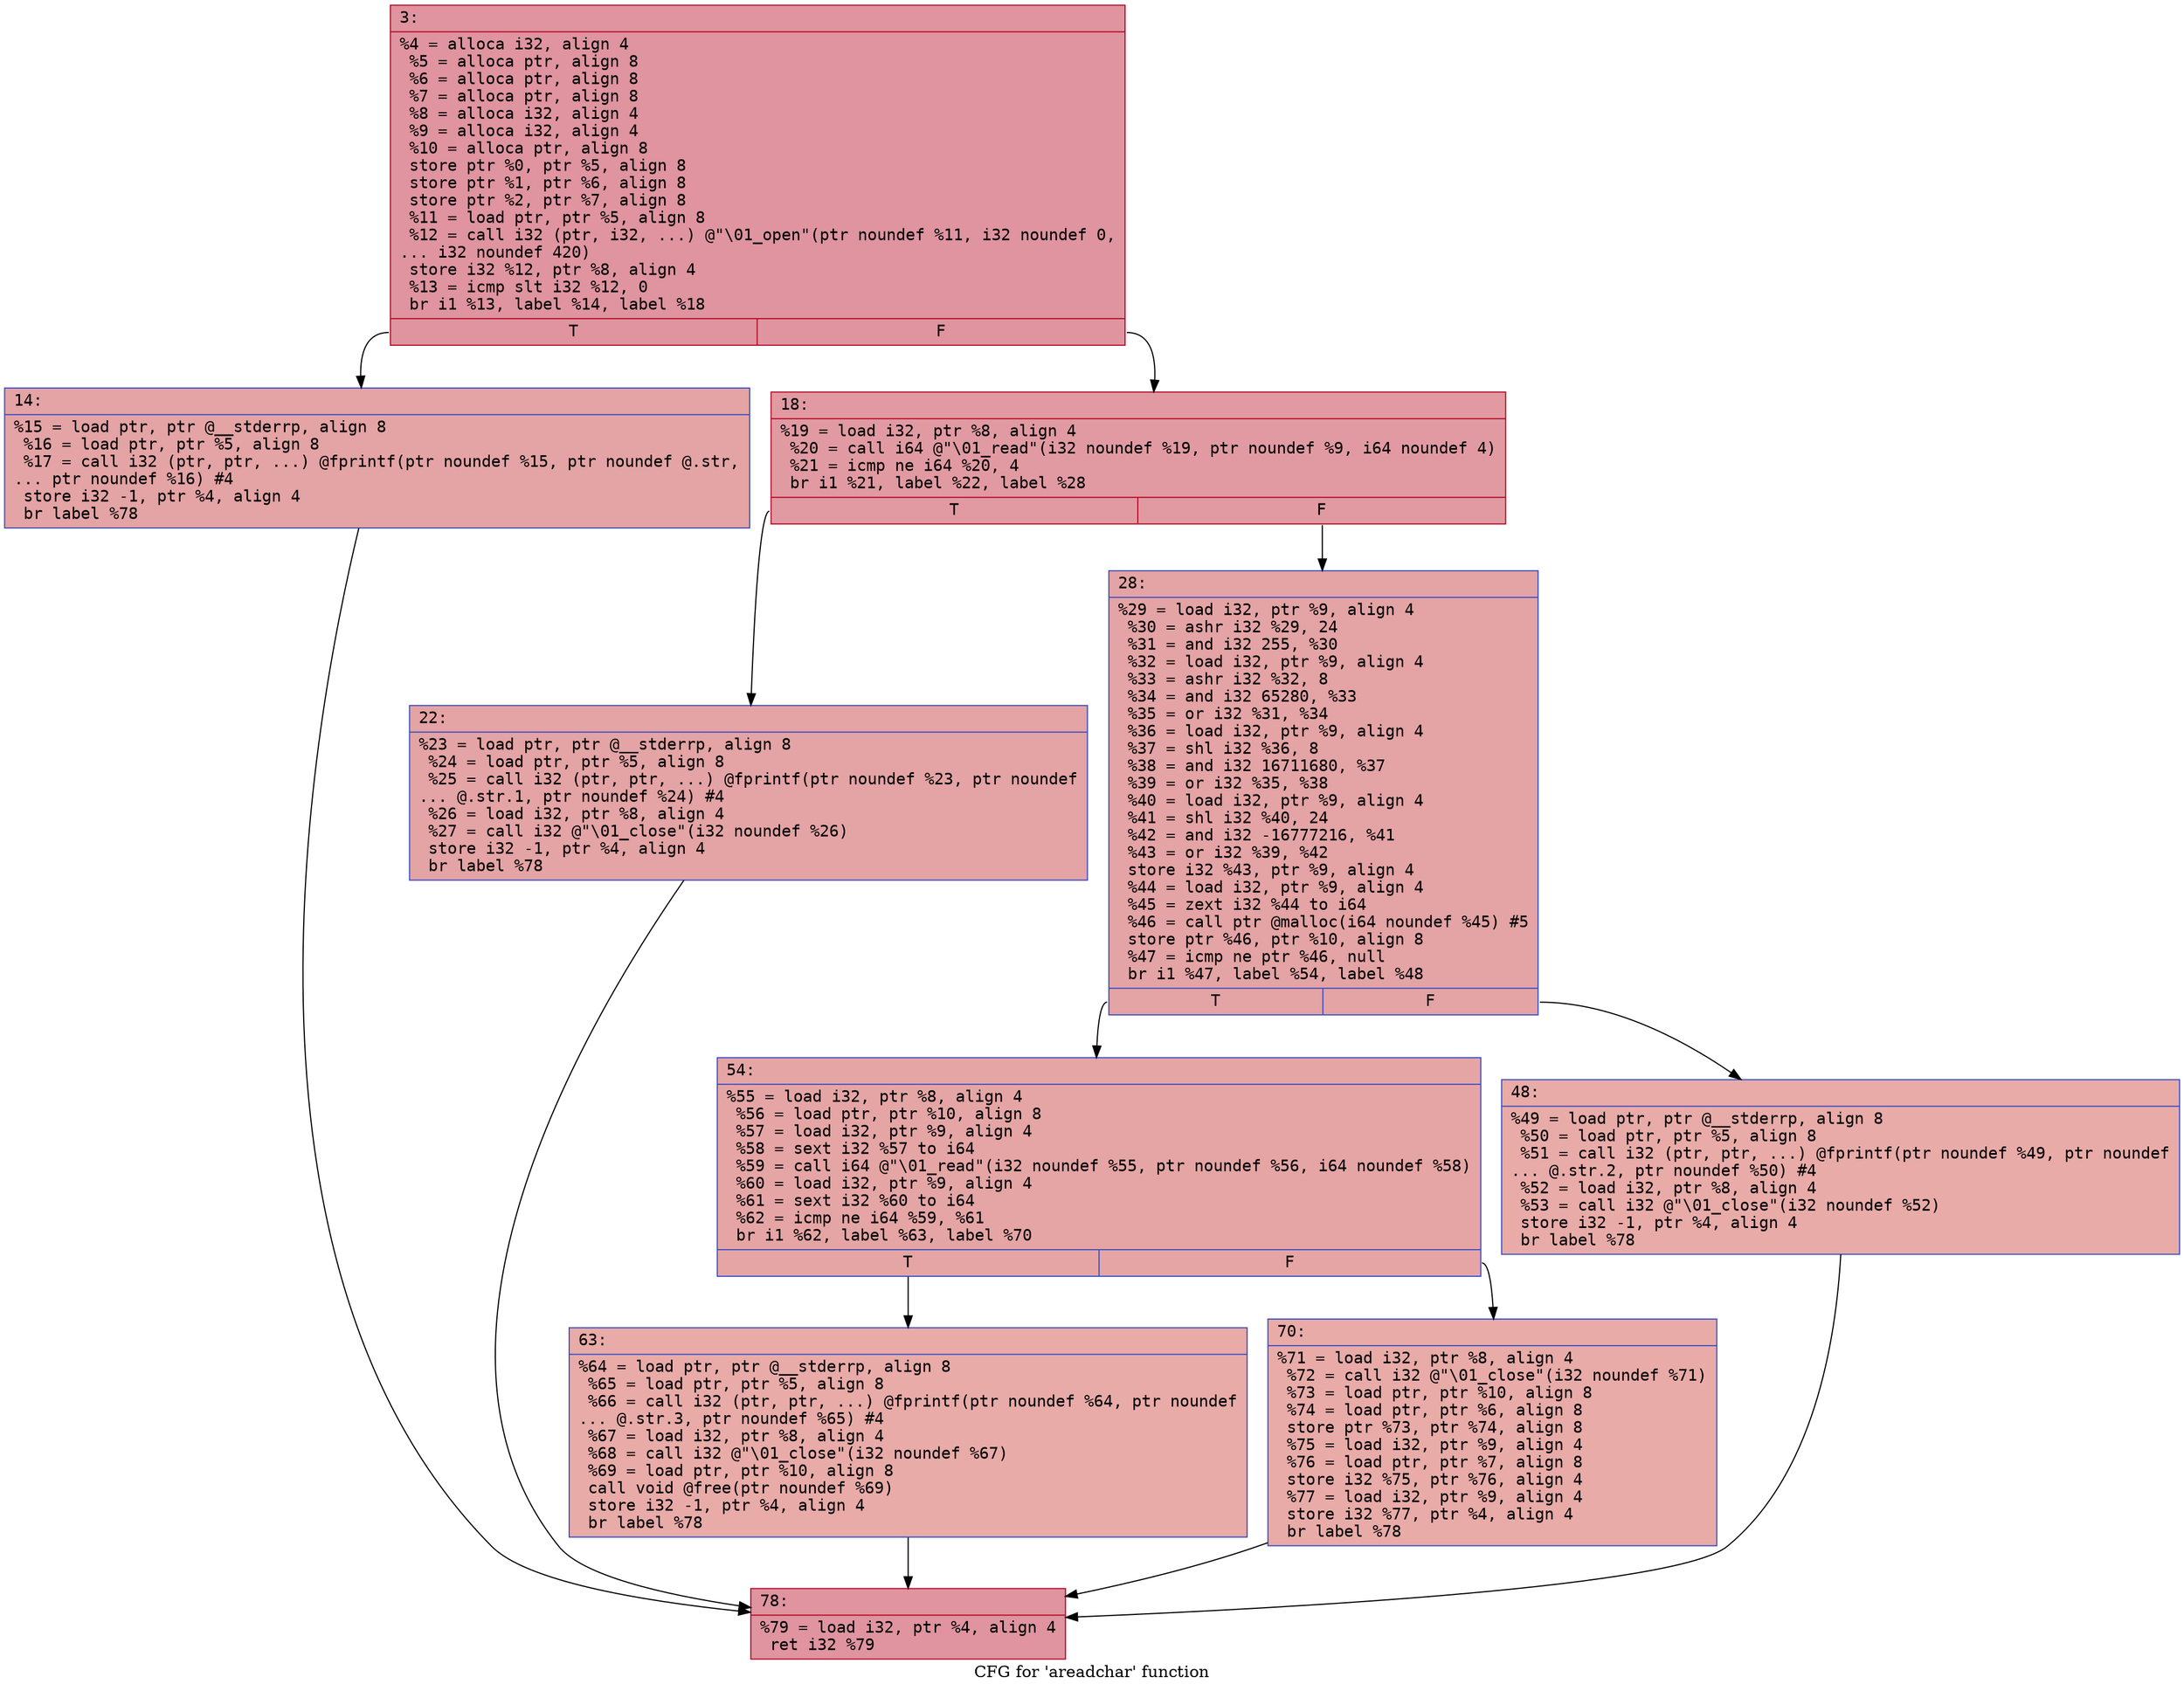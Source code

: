 digraph "CFG for 'areadchar' function" {
	label="CFG for 'areadchar' function";

	Node0x600003ad5f40 [shape=record,color="#b70d28ff", style=filled, fillcolor="#b70d2870" fontname="Courier",label="{3:\l|  %4 = alloca i32, align 4\l  %5 = alloca ptr, align 8\l  %6 = alloca ptr, align 8\l  %7 = alloca ptr, align 8\l  %8 = alloca i32, align 4\l  %9 = alloca i32, align 4\l  %10 = alloca ptr, align 8\l  store ptr %0, ptr %5, align 8\l  store ptr %1, ptr %6, align 8\l  store ptr %2, ptr %7, align 8\l  %11 = load ptr, ptr %5, align 8\l  %12 = call i32 (ptr, i32, ...) @\"\\01_open\"(ptr noundef %11, i32 noundef 0,\l... i32 noundef 420)\l  store i32 %12, ptr %8, align 4\l  %13 = icmp slt i32 %12, 0\l  br i1 %13, label %14, label %18\l|{<s0>T|<s1>F}}"];
	Node0x600003ad5f40:s0 -> Node0x600003ad5f90[tooltip="3 -> 14\nProbability 37.50%" ];
	Node0x600003ad5f40:s1 -> Node0x600003ad5fe0[tooltip="3 -> 18\nProbability 62.50%" ];
	Node0x600003ad5f90 [shape=record,color="#3d50c3ff", style=filled, fillcolor="#c32e3170" fontname="Courier",label="{14:\l|  %15 = load ptr, ptr @__stderrp, align 8\l  %16 = load ptr, ptr %5, align 8\l  %17 = call i32 (ptr, ptr, ...) @fprintf(ptr noundef %15, ptr noundef @.str,\l... ptr noundef %16) #4\l  store i32 -1, ptr %4, align 4\l  br label %78\l}"];
	Node0x600003ad5f90 -> Node0x600003ad6210[tooltip="14 -> 78\nProbability 100.00%" ];
	Node0x600003ad5fe0 [shape=record,color="#b70d28ff", style=filled, fillcolor="#bb1b2c70" fontname="Courier",label="{18:\l|  %19 = load i32, ptr %8, align 4\l  %20 = call i64 @\"\\01_read\"(i32 noundef %19, ptr noundef %9, i64 noundef 4)\l  %21 = icmp ne i64 %20, 4\l  br i1 %21, label %22, label %28\l|{<s0>T|<s1>F}}"];
	Node0x600003ad5fe0:s0 -> Node0x600003ad6030[tooltip="18 -> 22\nProbability 50.00%" ];
	Node0x600003ad5fe0:s1 -> Node0x600003ad6080[tooltip="18 -> 28\nProbability 50.00%" ];
	Node0x600003ad6030 [shape=record,color="#3d50c3ff", style=filled, fillcolor="#c32e3170" fontname="Courier",label="{22:\l|  %23 = load ptr, ptr @__stderrp, align 8\l  %24 = load ptr, ptr %5, align 8\l  %25 = call i32 (ptr, ptr, ...) @fprintf(ptr noundef %23, ptr noundef\l... @.str.1, ptr noundef %24) #4\l  %26 = load i32, ptr %8, align 4\l  %27 = call i32 @\"\\01_close\"(i32 noundef %26)\l  store i32 -1, ptr %4, align 4\l  br label %78\l}"];
	Node0x600003ad6030 -> Node0x600003ad6210[tooltip="22 -> 78\nProbability 100.00%" ];
	Node0x600003ad6080 [shape=record,color="#3d50c3ff", style=filled, fillcolor="#c32e3170" fontname="Courier",label="{28:\l|  %29 = load i32, ptr %9, align 4\l  %30 = ashr i32 %29, 24\l  %31 = and i32 255, %30\l  %32 = load i32, ptr %9, align 4\l  %33 = ashr i32 %32, 8\l  %34 = and i32 65280, %33\l  %35 = or i32 %31, %34\l  %36 = load i32, ptr %9, align 4\l  %37 = shl i32 %36, 8\l  %38 = and i32 16711680, %37\l  %39 = or i32 %35, %38\l  %40 = load i32, ptr %9, align 4\l  %41 = shl i32 %40, 24\l  %42 = and i32 -16777216, %41\l  %43 = or i32 %39, %42\l  store i32 %43, ptr %9, align 4\l  %44 = load i32, ptr %9, align 4\l  %45 = zext i32 %44 to i64\l  %46 = call ptr @malloc(i64 noundef %45) #5\l  store ptr %46, ptr %10, align 8\l  %47 = icmp ne ptr %46, null\l  br i1 %47, label %54, label %48\l|{<s0>T|<s1>F}}"];
	Node0x600003ad6080:s0 -> Node0x600003ad6120[tooltip="28 -> 54\nProbability 62.50%" ];
	Node0x600003ad6080:s1 -> Node0x600003ad60d0[tooltip="28 -> 48\nProbability 37.50%" ];
	Node0x600003ad60d0 [shape=record,color="#3d50c3ff", style=filled, fillcolor="#cc403a70" fontname="Courier",label="{48:\l|  %49 = load ptr, ptr @__stderrp, align 8\l  %50 = load ptr, ptr %5, align 8\l  %51 = call i32 (ptr, ptr, ...) @fprintf(ptr noundef %49, ptr noundef\l... @.str.2, ptr noundef %50) #4\l  %52 = load i32, ptr %8, align 4\l  %53 = call i32 @\"\\01_close\"(i32 noundef %52)\l  store i32 -1, ptr %4, align 4\l  br label %78\l}"];
	Node0x600003ad60d0 -> Node0x600003ad6210[tooltip="48 -> 78\nProbability 100.00%" ];
	Node0x600003ad6120 [shape=record,color="#3d50c3ff", style=filled, fillcolor="#c5333470" fontname="Courier",label="{54:\l|  %55 = load i32, ptr %8, align 4\l  %56 = load ptr, ptr %10, align 8\l  %57 = load i32, ptr %9, align 4\l  %58 = sext i32 %57 to i64\l  %59 = call i64 @\"\\01_read\"(i32 noundef %55, ptr noundef %56, i64 noundef %58)\l  %60 = load i32, ptr %9, align 4\l  %61 = sext i32 %60 to i64\l  %62 = icmp ne i64 %59, %61\l  br i1 %62, label %63, label %70\l|{<s0>T|<s1>F}}"];
	Node0x600003ad6120:s0 -> Node0x600003ad6170[tooltip="54 -> 63\nProbability 50.00%" ];
	Node0x600003ad6120:s1 -> Node0x600003ad61c0[tooltip="54 -> 70\nProbability 50.00%" ];
	Node0x600003ad6170 [shape=record,color="#3d50c3ff", style=filled, fillcolor="#cc403a70" fontname="Courier",label="{63:\l|  %64 = load ptr, ptr @__stderrp, align 8\l  %65 = load ptr, ptr %5, align 8\l  %66 = call i32 (ptr, ptr, ...) @fprintf(ptr noundef %64, ptr noundef\l... @.str.3, ptr noundef %65) #4\l  %67 = load i32, ptr %8, align 4\l  %68 = call i32 @\"\\01_close\"(i32 noundef %67)\l  %69 = load ptr, ptr %10, align 8\l  call void @free(ptr noundef %69)\l  store i32 -1, ptr %4, align 4\l  br label %78\l}"];
	Node0x600003ad6170 -> Node0x600003ad6210[tooltip="63 -> 78\nProbability 100.00%" ];
	Node0x600003ad61c0 [shape=record,color="#3d50c3ff", style=filled, fillcolor="#cc403a70" fontname="Courier",label="{70:\l|  %71 = load i32, ptr %8, align 4\l  %72 = call i32 @\"\\01_close\"(i32 noundef %71)\l  %73 = load ptr, ptr %10, align 8\l  %74 = load ptr, ptr %6, align 8\l  store ptr %73, ptr %74, align 8\l  %75 = load i32, ptr %9, align 4\l  %76 = load ptr, ptr %7, align 8\l  store i32 %75, ptr %76, align 4\l  %77 = load i32, ptr %9, align 4\l  store i32 %77, ptr %4, align 4\l  br label %78\l}"];
	Node0x600003ad61c0 -> Node0x600003ad6210[tooltip="70 -> 78\nProbability 100.00%" ];
	Node0x600003ad6210 [shape=record,color="#b70d28ff", style=filled, fillcolor="#b70d2870" fontname="Courier",label="{78:\l|  %79 = load i32, ptr %4, align 4\l  ret i32 %79\l}"];
}

